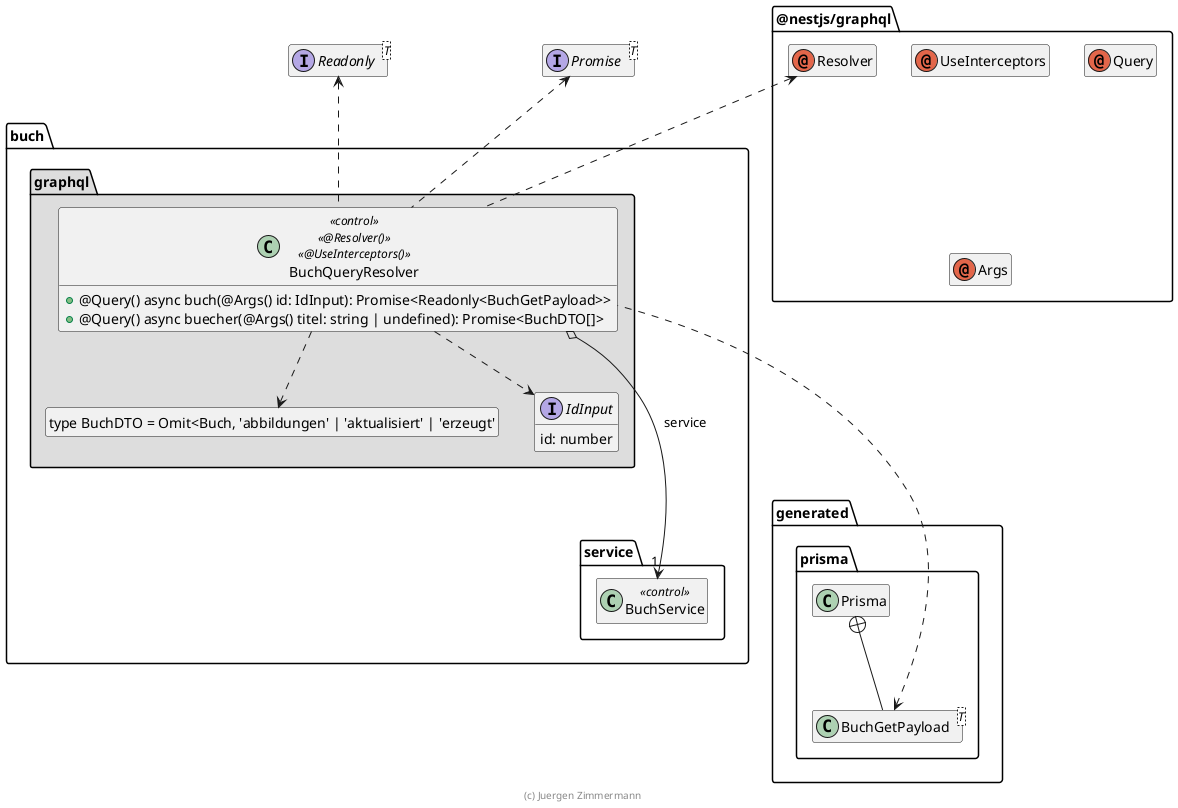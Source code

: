 ' Copyright (C) 2019 - present Juergen Zimmermann, Hochschule Karlsruhe
'
' This program is free software: you can redistribute it and/or modify
' it under the terms of the GNU General Public License as published by
' the Free Software Foundation, either version 3 of the License, or
' (at your option) any later version.
'
' This program is distributed in the hope that it will be useful,
' but WITHOUT ANY WARRANTY; without even the implied warranty of
' MERCHANTABILITY or FITNESS FOR A PARTICULAR PURPOSE.  See the
' GNU General Public License for more details.
'
' You should have received a copy of the GNU General Public License
' along with this program.  If not, see <https://www.gnu.org/licenses/>.

' Preview durch <Alt>d

@startuml Controller-Klasse

interface Promise<T>
interface Readonly<T>

package @nestjs/graphql {
  annotation Resolver
  annotation UseInterceptors
  annotation Query
  annotation Args

  Resolver .left[hidden].> Promise
}

package generated.prisma {
  class Prisma
  class BuchGetPayload<T>
  Prisma +-- BuchGetPayload
}

package buch {
  package service {
    class BuchService << control >>
  }

  package graphql #DDDDDD {
    class "type BuchDTO = Omit<Buch, 'abbildungen' | 'aktualisiert' | 'erzeugt'" as BuchDTO
    hide BuchDTO circle

    interface IdInput {
        id: number
    }

    class BuchQueryResolver << control >> << @Resolver() >> << @UseInterceptors() >> {
      + @Query() async buch(@Args() id: IdInput): Promise<Readonly<BuchGetPayload>>
      + @Query() async buecher(@Args() titel: string | undefined): Promise<BuchDTO[]>
    }

    BuchQueryResolver o-down-> "1" BuchService : service
    BuchQueryResolver ..> BuchDTO
    BuchQueryResolver ..> IdInput
    BuchQueryResolver .up.> Resolver

    BuchQueryResolver .up.> Promise
    BuchQueryResolver .up.> Readonly

    BuchQueryResolver .up.> BuchGetPayload

    IdInput .[hidden]down.> BuchService
    BuchService .[hidden]down.> Prisma
    BuchService .[hidden]down.> BuchGetPayload
  }
}

hide empty members

footer (c) Juergen Zimmermann

@enduml
